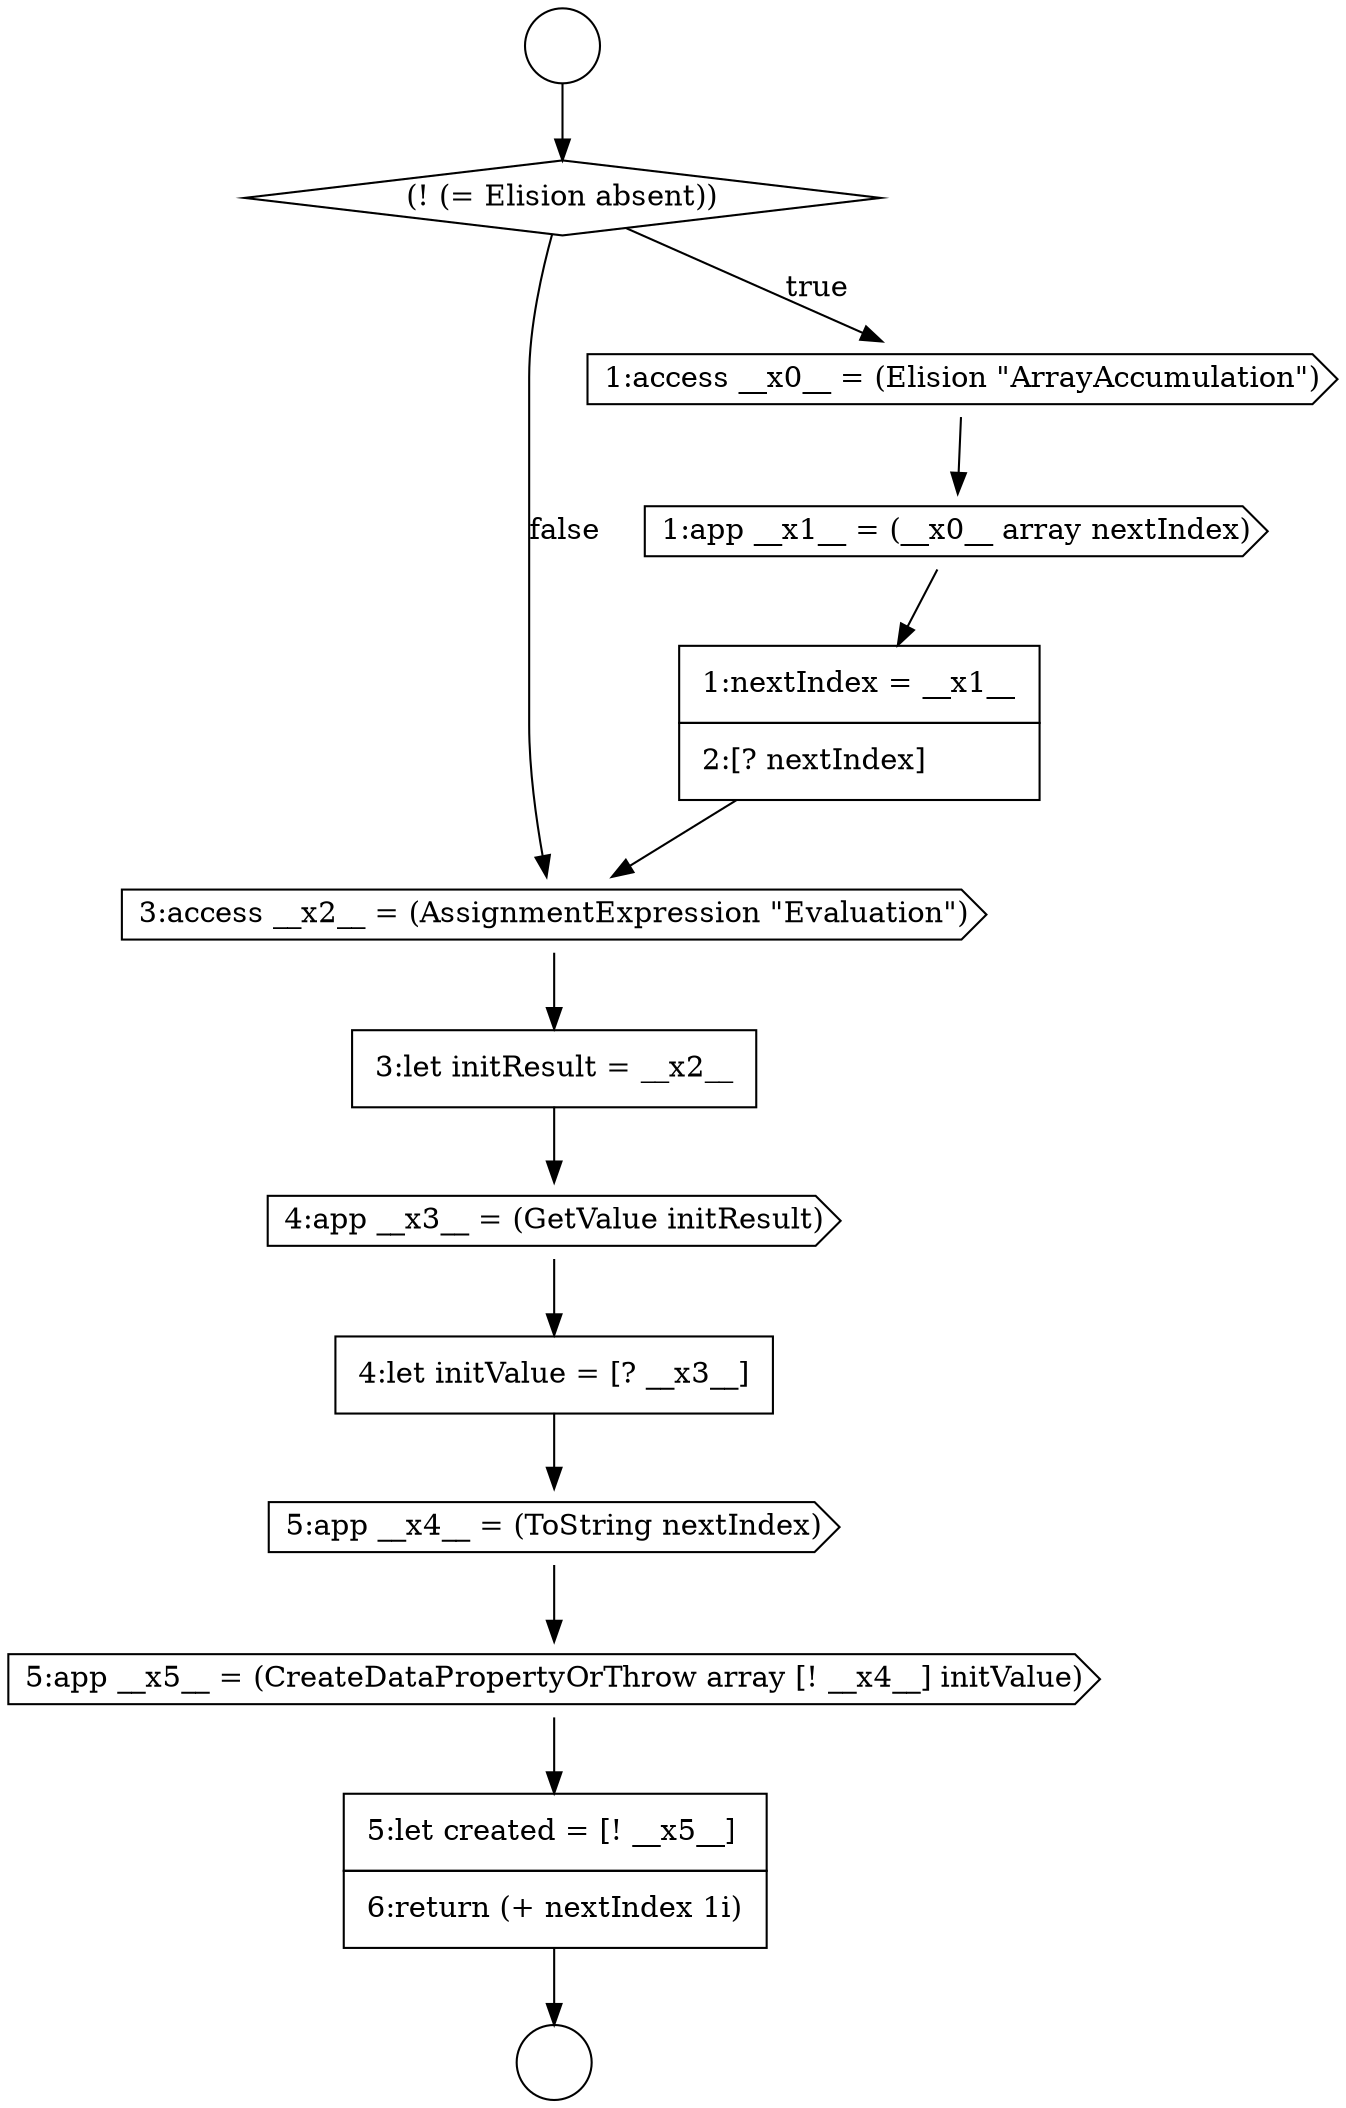digraph {
  node3877 [shape=cds, label=<<font color="black">3:access __x2__ = (AssignmentExpression &quot;Evaluation&quot;)</font>> color="black" fillcolor="white" style=filled]
  node3871 [shape=circle label=" " color="black" fillcolor="white" style=filled]
  node3876 [shape=none, margin=0, label=<<font color="black">
    <table border="0" cellborder="1" cellspacing="0" cellpadding="10">
      <tr><td align="left">1:nextIndex = __x1__</td></tr>
      <tr><td align="left">2:[? nextIndex]</td></tr>
    </table>
  </font>> color="black" fillcolor="white" style=filled]
  node3881 [shape=cds, label=<<font color="black">5:app __x4__ = (ToString nextIndex)</font>> color="black" fillcolor="white" style=filled]
  node3872 [shape=circle label=" " color="black" fillcolor="white" style=filled]
  node3874 [shape=cds, label=<<font color="black">1:access __x0__ = (Elision &quot;ArrayAccumulation&quot;)</font>> color="black" fillcolor="white" style=filled]
  node3879 [shape=cds, label=<<font color="black">4:app __x3__ = (GetValue initResult)</font>> color="black" fillcolor="white" style=filled]
  node3882 [shape=cds, label=<<font color="black">5:app __x5__ = (CreateDataPropertyOrThrow array [! __x4__] initValue)</font>> color="black" fillcolor="white" style=filled]
  node3875 [shape=cds, label=<<font color="black">1:app __x1__ = (__x0__ array nextIndex)</font>> color="black" fillcolor="white" style=filled]
  node3873 [shape=diamond, label=<<font color="black">(! (= Elision absent))</font>> color="black" fillcolor="white" style=filled]
  node3883 [shape=none, margin=0, label=<<font color="black">
    <table border="0" cellborder="1" cellspacing="0" cellpadding="10">
      <tr><td align="left">5:let created = [! __x5__]</td></tr>
      <tr><td align="left">6:return (+ nextIndex 1i)</td></tr>
    </table>
  </font>> color="black" fillcolor="white" style=filled]
  node3880 [shape=none, margin=0, label=<<font color="black">
    <table border="0" cellborder="1" cellspacing="0" cellpadding="10">
      <tr><td align="left">4:let initValue = [? __x3__]</td></tr>
    </table>
  </font>> color="black" fillcolor="white" style=filled]
  node3878 [shape=none, margin=0, label=<<font color="black">
    <table border="0" cellborder="1" cellspacing="0" cellpadding="10">
      <tr><td align="left">3:let initResult = __x2__</td></tr>
    </table>
  </font>> color="black" fillcolor="white" style=filled]
  node3877 -> node3878 [ color="black"]
  node3883 -> node3872 [ color="black"]
  node3871 -> node3873 [ color="black"]
  node3878 -> node3879 [ color="black"]
  node3882 -> node3883 [ color="black"]
  node3874 -> node3875 [ color="black"]
  node3876 -> node3877 [ color="black"]
  node3880 -> node3881 [ color="black"]
  node3879 -> node3880 [ color="black"]
  node3875 -> node3876 [ color="black"]
  node3873 -> node3874 [label=<<font color="black">true</font>> color="black"]
  node3873 -> node3877 [label=<<font color="black">false</font>> color="black"]
  node3881 -> node3882 [ color="black"]
}
